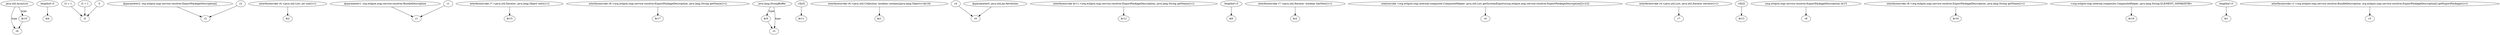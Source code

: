 digraph g {
0[label="java.util.ArrayList"]
1[label="r6"]
0->1[label="type"]
2[label="lengthof r3"]
3[label="$i4"]
2->3[label=""]
4[label="i3 + 1"]
5[label="i3"]
4->5[label=""]
6[label="@parameter2: org.eclipse.osgi.service.resolver.ExportPackageDescription[]"]
7[label="r2"]
6->7[label=""]
8[label="interfaceinvoke r4.<java.util.List: int size()>()"]
9[label="$i2"]
8->9[label=""]
10[label="@parameter1: org.eclipse.osgi.service.resolver.BundleDescription"]
11[label="r1"]
10->11[label=""]
12[label="interfaceinvoke r7.<java.util.Iterator: java.lang.Object next()>()"]
13[label="$r15"]
12->13[label=""]
14[label="interfaceinvoke r8.<org.eclipse.osgi.service.resolver.ExportPackageDescription: java.lang.String getName()>()"]
15[label="$r17"]
14->15[label=""]
16[label="java.lang.StringBuffer"]
17[label="$r9"]
16->17[label="type"]
18[label="r5"]
16->18[label="type"]
19[label="r3[i3]"]
20[label="$r11"]
19->20[label=""]
21[label="interfaceinvoke r6.<java.util.Collection: boolean contains(java.lang.Object)>($r16)"]
22[label="$z1"]
21->22[label=""]
23[label="r4"]
24[label="r0"]
23->24[label=""]
25[label="r1"]
25->11[label=""]
26[label="i3 + 1"]
26->5[label=""]
27[label="interfaceinvoke $r11.<org.eclipse.osgi.service.resolver.ExportPackageDescription: java.lang.String getName()>()"]
28[label="$r12"]
27->28[label=""]
29[label="$r10"]
29->1[label=""]
30[label="lengthof r3"]
31[label="$i0"]
30->31[label=""]
32[label="interfaceinvoke r7.<java.util.Iterator: boolean hasNext()>()"]
33[label="$z2"]
32->33[label=""]
34[label="staticinvoke <org.eclipse.osgi.internal.composite.CompositeHelper: java.util.List getSystemExports(org.eclipse.osgi.service.resolver.ExportPackageDescription[])>(r2)"]
35[label="r4"]
34->35[label=""]
36[label="interfaceinvoke r4.<java.util.List: java.util.Iterator iterator()>()"]
37[label="r7"]
36->37[label=""]
38[label="r3[i3]"]
39[label="$r13"]
38->39[label=""]
17->18[label=""]
40[label="(org.eclipse.osgi.service.resolver.ExportPackageDescription) $r15"]
41[label="r8"]
40->41[label=""]
42[label="interfaceinvoke r8.<org.eclipse.osgi.service.resolver.ExportPackageDescription: java.lang.String getName()>()"]
43[label="$r16"]
42->43[label=""]
44[label="r2"]
44->7[label=""]
0->29[label="type"]
45[label="<org.eclipse.osgi.internal.composite.CompositeHelper: java.lang.String ELEMENT_SEPARATOR>"]
46[label="$r19"]
45->46[label=""]
47[label="@parameter0: java.util.jar.Attributes"]
47->24[label=""]
48[label="lengthof r3"]
49[label="$i1"]
48->49[label=""]
50[label="interfaceinvoke r1.<org.eclipse.osgi.service.resolver.BundleDescription: org.eclipse.osgi.service.resolver.ExportPackageDescription[] getExportPackages()>()"]
51[label="r3"]
50->51[label=""]
52[label="0"]
52->5[label=""]
}